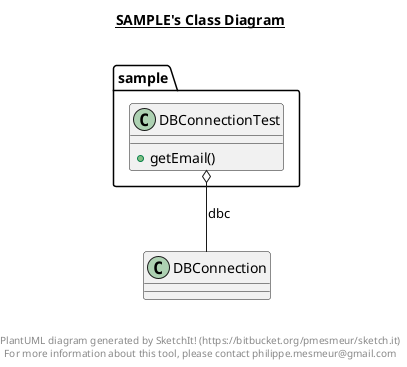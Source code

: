 @startuml

title __SAMPLE's Class Diagram__\n

  package sample {
    class DBConnectionTest {
        + getEmail()
    }
  }
  

  DBConnectionTest o-- DBConnection : dbc


right footer


PlantUML diagram generated by SketchIt! (https://bitbucket.org/pmesmeur/sketch.it)
For more information about this tool, please contact philippe.mesmeur@gmail.com
endfooter

@enduml
